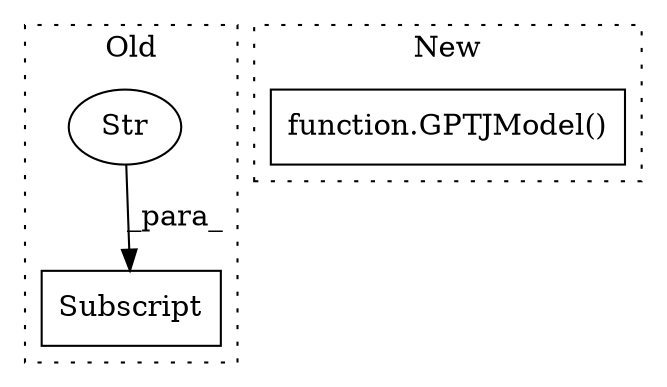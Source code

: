 digraph G {
subgraph cluster0 {
1 [label="Subscript" a="63" s="21007,0" l="33,0" shape="box"];
3 [label="Str" a="66" s="21031" l="8" shape="ellipse"];
label = "Old";
style="dotted";
}
subgraph cluster1 {
2 [label="function.GPTJModel()" a="75" s="19338,19354" l="10,1" shape="box"];
label = "New";
style="dotted";
}
3 -> 1 [label="_para_"];
}